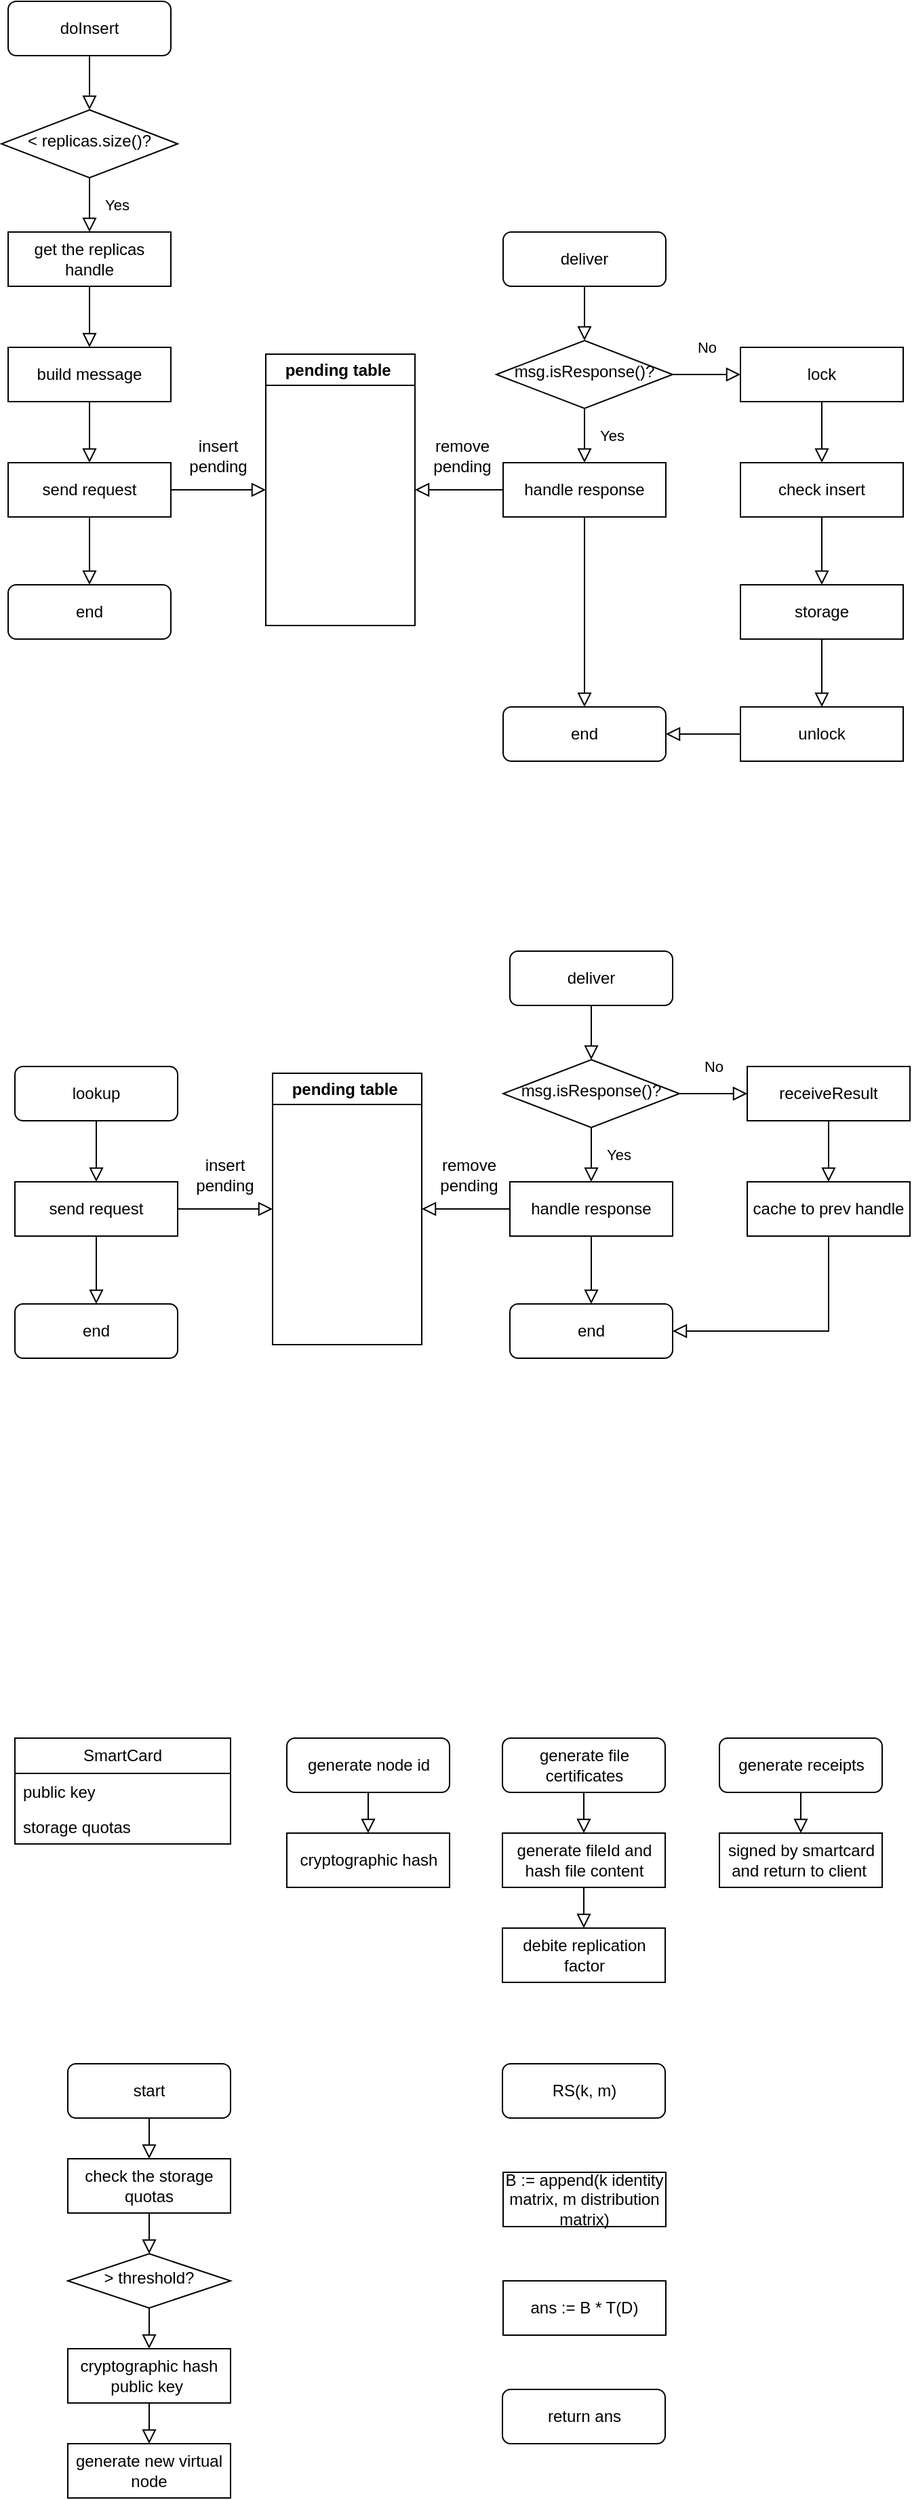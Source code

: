 <mxfile version="21.0.2" type="github">
  <diagram id="C5RBs43oDa-KdzZeNtuy" name="Page-1">
    <mxGraphModel dx="1075" dy="478" grid="1" gridSize="10" guides="1" tooltips="1" connect="1" arrows="1" fold="1" page="1" pageScale="1" pageWidth="827" pageHeight="1169" math="0" shadow="0">
      <root>
        <mxCell id="WIyWlLk6GJQsqaUBKTNV-0" />
        <mxCell id="WIyWlLk6GJQsqaUBKTNV-1" parent="WIyWlLk6GJQsqaUBKTNV-0" />
        <mxCell id="H5BLx-7K5FUIB1N3bR7o-39" value="" style="rounded=0;html=1;jettySize=auto;orthogonalLoop=1;fontSize=11;endArrow=block;endFill=0;endSize=8;strokeWidth=1;shadow=0;labelBackgroundColor=none;edgeStyle=orthogonalEdgeStyle;" parent="WIyWlLk6GJQsqaUBKTNV-1" source="H5BLx-7K5FUIB1N3bR7o-40" target="H5BLx-7K5FUIB1N3bR7o-42" edge="1">
          <mxGeometry relative="1" as="geometry" />
        </mxCell>
        <mxCell id="H5BLx-7K5FUIB1N3bR7o-40" value="doInsert" style="rounded=1;whiteSpace=wrap;html=1;fontSize=12;glass=0;strokeWidth=1;shadow=0;" parent="WIyWlLk6GJQsqaUBKTNV-1" vertex="1">
          <mxGeometry x="76" y="40" width="120" height="40" as="geometry" />
        </mxCell>
        <mxCell id="H5BLx-7K5FUIB1N3bR7o-41" value="Yes" style="rounded=0;html=1;jettySize=auto;orthogonalLoop=1;fontSize=11;endArrow=block;endFill=0;endSize=8;strokeWidth=1;shadow=0;labelBackgroundColor=none;edgeStyle=orthogonalEdgeStyle;" parent="WIyWlLk6GJQsqaUBKTNV-1" source="H5BLx-7K5FUIB1N3bR7o-42" target="H5BLx-7K5FUIB1N3bR7o-46" edge="1">
          <mxGeometry y="20" relative="1" as="geometry">
            <mxPoint as="offset" />
            <mxPoint x="136" y="240" as="targetPoint" />
          </mxGeometry>
        </mxCell>
        <mxCell id="H5BLx-7K5FUIB1N3bR7o-42" value="&amp;lt; replicas.size()?" style="rhombus;whiteSpace=wrap;html=1;shadow=0;fontFamily=Helvetica;fontSize=12;align=center;strokeWidth=1;spacing=6;spacingTop=-4;" parent="WIyWlLk6GJQsqaUBKTNV-1" vertex="1">
          <mxGeometry x="71" y="120" width="130" height="50" as="geometry" />
        </mxCell>
        <mxCell id="H5BLx-7K5FUIB1N3bR7o-43" value="" style="rounded=0;html=1;jettySize=auto;orthogonalLoop=1;fontSize=11;endArrow=block;endFill=0;endSize=8;strokeWidth=1;shadow=0;labelBackgroundColor=none;edgeStyle=orthogonalEdgeStyle;" parent="WIyWlLk6GJQsqaUBKTNV-1" source="H5BLx-7K5FUIB1N3bR7o-46" target="H5BLx-7K5FUIB1N3bR7o-47" edge="1">
          <mxGeometry y="20" relative="1" as="geometry">
            <mxPoint as="offset" />
            <mxPoint x="136" y="280" as="sourcePoint" />
            <mxPoint x="136" y="310" as="targetPoint" />
          </mxGeometry>
        </mxCell>
        <mxCell id="H5BLx-7K5FUIB1N3bR7o-44" value="" style="rounded=0;html=1;jettySize=auto;orthogonalLoop=1;fontSize=11;endArrow=block;endFill=0;endSize=8;strokeWidth=1;shadow=0;labelBackgroundColor=none;edgeStyle=orthogonalEdgeStyle;" parent="WIyWlLk6GJQsqaUBKTNV-1" source="H5BLx-7K5FUIB1N3bR7o-47" target="H5BLx-7K5FUIB1N3bR7o-48" edge="1">
          <mxGeometry y="20" relative="1" as="geometry">
            <mxPoint as="offset" />
            <mxPoint x="136" y="350" as="sourcePoint" />
            <mxPoint x="156" y="260" as="targetPoint" />
          </mxGeometry>
        </mxCell>
        <mxCell id="H5BLx-7K5FUIB1N3bR7o-45" value="end" style="rounded=1;whiteSpace=wrap;html=1;fontSize=12;glass=0;strokeWidth=1;shadow=0;" parent="WIyWlLk6GJQsqaUBKTNV-1" vertex="1">
          <mxGeometry x="76" y="470" width="120" height="40" as="geometry" />
        </mxCell>
        <mxCell id="H5BLx-7K5FUIB1N3bR7o-46" value="get the replicas handle" style="rounded=0;whiteSpace=wrap;html=1;" parent="WIyWlLk6GJQsqaUBKTNV-1" vertex="1">
          <mxGeometry x="76" y="210" width="120" height="40" as="geometry" />
        </mxCell>
        <mxCell id="H5BLx-7K5FUIB1N3bR7o-47" value="build message" style="rounded=0;whiteSpace=wrap;html=1;" parent="WIyWlLk6GJQsqaUBKTNV-1" vertex="1">
          <mxGeometry x="76" y="295" width="120" height="40" as="geometry" />
        </mxCell>
        <mxCell id="H5BLx-7K5FUIB1N3bR7o-48" value="send request" style="rounded=0;whiteSpace=wrap;html=1;" parent="WIyWlLk6GJQsqaUBKTNV-1" vertex="1">
          <mxGeometry x="76" y="380" width="120" height="40" as="geometry" />
        </mxCell>
        <mxCell id="H5BLx-7K5FUIB1N3bR7o-49" value="" style="rounded=0;html=1;jettySize=auto;orthogonalLoop=1;fontSize=11;endArrow=block;endFill=0;endSize=8;strokeWidth=1;shadow=0;labelBackgroundColor=none;edgeStyle=orthogonalEdgeStyle;" parent="WIyWlLk6GJQsqaUBKTNV-1" source="H5BLx-7K5FUIB1N3bR7o-48" target="H5BLx-7K5FUIB1N3bR7o-45" edge="1">
          <mxGeometry y="20" relative="1" as="geometry">
            <mxPoint as="offset" />
            <mxPoint x="146" y="360" as="sourcePoint" />
            <mxPoint x="146" y="390" as="targetPoint" />
          </mxGeometry>
        </mxCell>
        <mxCell id="H5BLx-7K5FUIB1N3bR7o-50" value="pending table&amp;nbsp;" style="swimlane;whiteSpace=wrap;html=1;" parent="WIyWlLk6GJQsqaUBKTNV-1" vertex="1">
          <mxGeometry x="266" y="300" width="110" height="200" as="geometry" />
        </mxCell>
        <mxCell id="H5BLx-7K5FUIB1N3bR7o-51" value="" style="rounded=0;html=1;jettySize=auto;orthogonalLoop=1;fontSize=11;endArrow=block;endFill=0;endSize=8;strokeWidth=1;shadow=0;labelBackgroundColor=none;edgeStyle=orthogonalEdgeStyle;exitX=1;exitY=0.5;exitDx=0;exitDy=0;" parent="WIyWlLk6GJQsqaUBKTNV-1" source="H5BLx-7K5FUIB1N3bR7o-48" target="H5BLx-7K5FUIB1N3bR7o-50" edge="1">
          <mxGeometry y="20" relative="1" as="geometry">
            <mxPoint as="offset" />
            <mxPoint x="146" y="360" as="sourcePoint" />
            <mxPoint x="146" y="390" as="targetPoint" />
          </mxGeometry>
        </mxCell>
        <mxCell id="H5BLx-7K5FUIB1N3bR7o-52" value="insert pending" style="text;html=1;strokeColor=none;fillColor=none;align=center;verticalAlign=middle;whiteSpace=wrap;rounded=0;" parent="WIyWlLk6GJQsqaUBKTNV-1" vertex="1">
          <mxGeometry x="201" y="360" width="60" height="30" as="geometry" />
        </mxCell>
        <mxCell id="H5BLx-7K5FUIB1N3bR7o-53" value="handle response" style="rounded=0;whiteSpace=wrap;html=1;" parent="WIyWlLk6GJQsqaUBKTNV-1" vertex="1">
          <mxGeometry x="441" y="380" width="120" height="40" as="geometry" />
        </mxCell>
        <mxCell id="H5BLx-7K5FUIB1N3bR7o-54" value="" style="rounded=0;html=1;jettySize=auto;orthogonalLoop=1;fontSize=11;endArrow=block;endFill=0;endSize=8;strokeWidth=1;shadow=0;labelBackgroundColor=none;edgeStyle=orthogonalEdgeStyle;entryX=1;entryY=0.5;entryDx=0;entryDy=0;" parent="WIyWlLk6GJQsqaUBKTNV-1" source="H5BLx-7K5FUIB1N3bR7o-53" target="H5BLx-7K5FUIB1N3bR7o-50" edge="1">
          <mxGeometry y="20" relative="1" as="geometry">
            <mxPoint as="offset" />
            <mxPoint x="206" y="410" as="sourcePoint" />
            <mxPoint x="306" y="410" as="targetPoint" />
          </mxGeometry>
        </mxCell>
        <mxCell id="H5BLx-7K5FUIB1N3bR7o-55" value="remove pending" style="text;html=1;strokeColor=none;fillColor=none;align=center;verticalAlign=middle;whiteSpace=wrap;rounded=0;" parent="WIyWlLk6GJQsqaUBKTNV-1" vertex="1">
          <mxGeometry x="381" y="360" width="60" height="30" as="geometry" />
        </mxCell>
        <mxCell id="H5BLx-7K5FUIB1N3bR7o-56" value="msg.isResponse()?" style="rhombus;whiteSpace=wrap;html=1;shadow=0;fontFamily=Helvetica;fontSize=12;align=center;strokeWidth=1;spacing=6;spacingTop=-4;" parent="WIyWlLk6GJQsqaUBKTNV-1" vertex="1">
          <mxGeometry x="436" y="290" width="130" height="50" as="geometry" />
        </mxCell>
        <mxCell id="H5BLx-7K5FUIB1N3bR7o-57" value="Yes" style="rounded=0;html=1;jettySize=auto;orthogonalLoop=1;fontSize=11;endArrow=block;endFill=0;endSize=8;strokeWidth=1;shadow=0;labelBackgroundColor=none;edgeStyle=orthogonalEdgeStyle;exitX=0.5;exitY=1;exitDx=0;exitDy=0;" parent="WIyWlLk6GJQsqaUBKTNV-1" source="H5BLx-7K5FUIB1N3bR7o-56" target="H5BLx-7K5FUIB1N3bR7o-53" edge="1">
          <mxGeometry y="20" relative="1" as="geometry">
            <mxPoint as="offset" />
            <mxPoint x="71" y="220" as="sourcePoint" />
            <mxPoint x="71" y="250" as="targetPoint" />
          </mxGeometry>
        </mxCell>
        <mxCell id="H5BLx-7K5FUIB1N3bR7o-58" value="deliver" style="rounded=1;whiteSpace=wrap;html=1;fontSize=12;glass=0;strokeWidth=1;shadow=0;" parent="WIyWlLk6GJQsqaUBKTNV-1" vertex="1">
          <mxGeometry x="441" y="210" width="120" height="40" as="geometry" />
        </mxCell>
        <mxCell id="H5BLx-7K5FUIB1N3bR7o-59" value="" style="rounded=0;html=1;jettySize=auto;orthogonalLoop=1;fontSize=11;endArrow=block;endFill=0;endSize=8;strokeWidth=1;shadow=0;labelBackgroundColor=none;edgeStyle=orthogonalEdgeStyle;exitX=0.5;exitY=1;exitDx=0;exitDy=0;entryX=0.5;entryY=0;entryDx=0;entryDy=0;" parent="WIyWlLk6GJQsqaUBKTNV-1" source="H5BLx-7K5FUIB1N3bR7o-58" target="H5BLx-7K5FUIB1N3bR7o-56" edge="1">
          <mxGeometry relative="1" as="geometry">
            <mxPoint x="71" y="90" as="sourcePoint" />
            <mxPoint x="71" y="130" as="targetPoint" />
          </mxGeometry>
        </mxCell>
        <mxCell id="H5BLx-7K5FUIB1N3bR7o-60" value="end" style="rounded=1;whiteSpace=wrap;html=1;fontSize=12;glass=0;strokeWidth=1;shadow=0;" parent="WIyWlLk6GJQsqaUBKTNV-1" vertex="1">
          <mxGeometry x="441" y="560" width="120" height="40" as="geometry" />
        </mxCell>
        <mxCell id="H5BLx-7K5FUIB1N3bR7o-61" value="" style="rounded=0;html=1;jettySize=auto;orthogonalLoop=1;fontSize=11;endArrow=block;endFill=0;endSize=8;strokeWidth=1;shadow=0;labelBackgroundColor=none;edgeStyle=orthogonalEdgeStyle;exitX=0.5;exitY=1;exitDx=0;exitDy=0;" parent="WIyWlLk6GJQsqaUBKTNV-1" source="H5BLx-7K5FUIB1N3bR7o-53" target="H5BLx-7K5FUIB1N3bR7o-60" edge="1">
          <mxGeometry y="20" relative="1" as="geometry">
            <mxPoint as="offset" />
            <mxPoint x="71" y="430" as="sourcePoint" />
            <mxPoint x="71" y="480" as="targetPoint" />
          </mxGeometry>
        </mxCell>
        <mxCell id="H5BLx-7K5FUIB1N3bR7o-62" value="check insert" style="rounded=0;whiteSpace=wrap;html=1;" parent="WIyWlLk6GJQsqaUBKTNV-1" vertex="1">
          <mxGeometry x="616" y="380" width="120" height="40" as="geometry" />
        </mxCell>
        <mxCell id="H5BLx-7K5FUIB1N3bR7o-63" value="lock" style="rounded=0;whiteSpace=wrap;html=1;" parent="WIyWlLk6GJQsqaUBKTNV-1" vertex="1">
          <mxGeometry x="616" y="295" width="120" height="40" as="geometry" />
        </mxCell>
        <mxCell id="H5BLx-7K5FUIB1N3bR7o-64" value="No" style="rounded=0;html=1;jettySize=auto;orthogonalLoop=1;fontSize=11;endArrow=block;endFill=0;endSize=8;strokeWidth=1;shadow=0;labelBackgroundColor=none;edgeStyle=orthogonalEdgeStyle;exitX=1;exitY=0.5;exitDx=0;exitDy=0;" parent="WIyWlLk6GJQsqaUBKTNV-1" source="H5BLx-7K5FUIB1N3bR7o-56" target="H5BLx-7K5FUIB1N3bR7o-63" edge="1">
          <mxGeometry y="20" relative="1" as="geometry">
            <mxPoint as="offset" />
            <mxPoint x="511" y="350" as="sourcePoint" />
            <mxPoint x="511" y="390" as="targetPoint" />
          </mxGeometry>
        </mxCell>
        <mxCell id="H5BLx-7K5FUIB1N3bR7o-65" value="storage" style="rounded=0;whiteSpace=wrap;html=1;" parent="WIyWlLk6GJQsqaUBKTNV-1" vertex="1">
          <mxGeometry x="616" y="470" width="120" height="40" as="geometry" />
        </mxCell>
        <mxCell id="H5BLx-7K5FUIB1N3bR7o-66" value="" style="rounded=0;html=1;jettySize=auto;orthogonalLoop=1;fontSize=11;endArrow=block;endFill=0;endSize=8;strokeWidth=1;shadow=0;labelBackgroundColor=none;edgeStyle=orthogonalEdgeStyle;exitX=0.5;exitY=1;exitDx=0;exitDy=0;entryX=0.5;entryY=0;entryDx=0;entryDy=0;" parent="WIyWlLk6GJQsqaUBKTNV-1" source="H5BLx-7K5FUIB1N3bR7o-63" target="H5BLx-7K5FUIB1N3bR7o-62" edge="1">
          <mxGeometry y="20" relative="1" as="geometry">
            <mxPoint as="offset" />
            <mxPoint x="511" y="430" as="sourcePoint" />
            <mxPoint x="511" y="480" as="targetPoint" />
          </mxGeometry>
        </mxCell>
        <mxCell id="H5BLx-7K5FUIB1N3bR7o-67" value="" style="rounded=0;html=1;jettySize=auto;orthogonalLoop=1;fontSize=11;endArrow=block;endFill=0;endSize=8;strokeWidth=1;shadow=0;labelBackgroundColor=none;edgeStyle=orthogonalEdgeStyle;exitX=0.5;exitY=1;exitDx=0;exitDy=0;" parent="WIyWlLk6GJQsqaUBKTNV-1" source="H5BLx-7K5FUIB1N3bR7o-62" target="H5BLx-7K5FUIB1N3bR7o-65" edge="1">
          <mxGeometry y="20" relative="1" as="geometry">
            <mxPoint as="offset" />
            <mxPoint x="686" y="345" as="sourcePoint" />
            <mxPoint x="686" y="390" as="targetPoint" />
          </mxGeometry>
        </mxCell>
        <mxCell id="H5BLx-7K5FUIB1N3bR7o-68" value="" style="rounded=0;html=1;jettySize=auto;orthogonalLoop=1;fontSize=11;endArrow=block;endFill=0;endSize=8;strokeWidth=1;shadow=0;labelBackgroundColor=none;edgeStyle=orthogonalEdgeStyle;exitX=0.5;exitY=1;exitDx=0;exitDy=0;entryX=0.5;entryY=0;entryDx=0;entryDy=0;" parent="WIyWlLk6GJQsqaUBKTNV-1" source="H5BLx-7K5FUIB1N3bR7o-65" target="H5BLx-7K5FUIB1N3bR7o-69" edge="1">
          <mxGeometry y="20" relative="1" as="geometry">
            <mxPoint as="offset" />
            <mxPoint x="686" y="430" as="sourcePoint" />
            <mxPoint x="686" y="480" as="targetPoint" />
          </mxGeometry>
        </mxCell>
        <mxCell id="H5BLx-7K5FUIB1N3bR7o-69" value="unlock" style="rounded=0;whiteSpace=wrap;html=1;" parent="WIyWlLk6GJQsqaUBKTNV-1" vertex="1">
          <mxGeometry x="616" y="560" width="120" height="40" as="geometry" />
        </mxCell>
        <mxCell id="H5BLx-7K5FUIB1N3bR7o-70" value="" style="rounded=0;html=1;jettySize=auto;orthogonalLoop=1;fontSize=11;endArrow=block;endFill=0;endSize=8;strokeWidth=1;shadow=0;labelBackgroundColor=none;edgeStyle=orthogonalEdgeStyle;exitX=0;exitY=0.5;exitDx=0;exitDy=0;" parent="WIyWlLk6GJQsqaUBKTNV-1" source="H5BLx-7K5FUIB1N3bR7o-69" target="H5BLx-7K5FUIB1N3bR7o-60" edge="1">
          <mxGeometry y="20" relative="1" as="geometry">
            <mxPoint as="offset" />
            <mxPoint x="686" y="520" as="sourcePoint" />
            <mxPoint x="686" y="570" as="targetPoint" />
          </mxGeometry>
        </mxCell>
        <mxCell id="H5BLx-7K5FUIB1N3bR7o-72" value="lookup" style="rounded=1;whiteSpace=wrap;html=1;fontSize=12;glass=0;strokeWidth=1;shadow=0;" parent="WIyWlLk6GJQsqaUBKTNV-1" vertex="1">
          <mxGeometry x="81" y="825" width="120" height="40" as="geometry" />
        </mxCell>
        <mxCell id="H5BLx-7K5FUIB1N3bR7o-76" value="" style="rounded=0;html=1;jettySize=auto;orthogonalLoop=1;fontSize=11;endArrow=block;endFill=0;endSize=8;strokeWidth=1;shadow=0;labelBackgroundColor=none;edgeStyle=orthogonalEdgeStyle;exitX=0.5;exitY=1;exitDx=0;exitDy=0;" parent="WIyWlLk6GJQsqaUBKTNV-1" source="H5BLx-7K5FUIB1N3bR7o-72" target="H5BLx-7K5FUIB1N3bR7o-80" edge="1">
          <mxGeometry y="20" relative="1" as="geometry">
            <mxPoint as="offset" />
            <mxPoint x="141" y="865" as="sourcePoint" />
            <mxPoint x="161" y="790" as="targetPoint" />
          </mxGeometry>
        </mxCell>
        <mxCell id="H5BLx-7K5FUIB1N3bR7o-77" value="end" style="rounded=1;whiteSpace=wrap;html=1;fontSize=12;glass=0;strokeWidth=1;shadow=0;" parent="WIyWlLk6GJQsqaUBKTNV-1" vertex="1">
          <mxGeometry x="81" y="1000" width="120" height="40" as="geometry" />
        </mxCell>
        <mxCell id="H5BLx-7K5FUIB1N3bR7o-80" value="send request" style="rounded=0;whiteSpace=wrap;html=1;" parent="WIyWlLk6GJQsqaUBKTNV-1" vertex="1">
          <mxGeometry x="81" y="910" width="120" height="40" as="geometry" />
        </mxCell>
        <mxCell id="H5BLx-7K5FUIB1N3bR7o-81" value="" style="rounded=0;html=1;jettySize=auto;orthogonalLoop=1;fontSize=11;endArrow=block;endFill=0;endSize=8;strokeWidth=1;shadow=0;labelBackgroundColor=none;edgeStyle=orthogonalEdgeStyle;" parent="WIyWlLk6GJQsqaUBKTNV-1" source="H5BLx-7K5FUIB1N3bR7o-80" target="H5BLx-7K5FUIB1N3bR7o-77" edge="1">
          <mxGeometry y="20" relative="1" as="geometry">
            <mxPoint as="offset" />
            <mxPoint x="151" y="890" as="sourcePoint" />
            <mxPoint x="151" y="920" as="targetPoint" />
          </mxGeometry>
        </mxCell>
        <mxCell id="H5BLx-7K5FUIB1N3bR7o-82" value="pending table&amp;nbsp;" style="swimlane;whiteSpace=wrap;html=1;" parent="WIyWlLk6GJQsqaUBKTNV-1" vertex="1">
          <mxGeometry x="271" y="830" width="110" height="200" as="geometry" />
        </mxCell>
        <mxCell id="H5BLx-7K5FUIB1N3bR7o-83" value="" style="rounded=0;html=1;jettySize=auto;orthogonalLoop=1;fontSize=11;endArrow=block;endFill=0;endSize=8;strokeWidth=1;shadow=0;labelBackgroundColor=none;edgeStyle=orthogonalEdgeStyle;exitX=1;exitY=0.5;exitDx=0;exitDy=0;" parent="WIyWlLk6GJQsqaUBKTNV-1" source="H5BLx-7K5FUIB1N3bR7o-80" target="H5BLx-7K5FUIB1N3bR7o-82" edge="1">
          <mxGeometry y="20" relative="1" as="geometry">
            <mxPoint as="offset" />
            <mxPoint x="151" y="890" as="sourcePoint" />
            <mxPoint x="151" y="920" as="targetPoint" />
          </mxGeometry>
        </mxCell>
        <mxCell id="H5BLx-7K5FUIB1N3bR7o-84" value="insert pending" style="text;html=1;strokeColor=none;fillColor=none;align=center;verticalAlign=middle;whiteSpace=wrap;rounded=0;" parent="WIyWlLk6GJQsqaUBKTNV-1" vertex="1">
          <mxGeometry x="206" y="890" width="60" height="30" as="geometry" />
        </mxCell>
        <mxCell id="H5BLx-7K5FUIB1N3bR7o-85" value="handle response" style="rounded=0;whiteSpace=wrap;html=1;" parent="WIyWlLk6GJQsqaUBKTNV-1" vertex="1">
          <mxGeometry x="446" y="910" width="120" height="40" as="geometry" />
        </mxCell>
        <mxCell id="H5BLx-7K5FUIB1N3bR7o-86" value="" style="rounded=0;html=1;jettySize=auto;orthogonalLoop=1;fontSize=11;endArrow=block;endFill=0;endSize=8;strokeWidth=1;shadow=0;labelBackgroundColor=none;edgeStyle=orthogonalEdgeStyle;entryX=1;entryY=0.5;entryDx=0;entryDy=0;" parent="WIyWlLk6GJQsqaUBKTNV-1" source="H5BLx-7K5FUIB1N3bR7o-85" target="H5BLx-7K5FUIB1N3bR7o-82" edge="1">
          <mxGeometry y="20" relative="1" as="geometry">
            <mxPoint as="offset" />
            <mxPoint x="211" y="940" as="sourcePoint" />
            <mxPoint x="311" y="940" as="targetPoint" />
          </mxGeometry>
        </mxCell>
        <mxCell id="H5BLx-7K5FUIB1N3bR7o-87" value="remove pending" style="text;html=1;strokeColor=none;fillColor=none;align=center;verticalAlign=middle;whiteSpace=wrap;rounded=0;" parent="WIyWlLk6GJQsqaUBKTNV-1" vertex="1">
          <mxGeometry x="386" y="890" width="60" height="30" as="geometry" />
        </mxCell>
        <mxCell id="H5BLx-7K5FUIB1N3bR7o-88" value="msg.isResponse()?" style="rhombus;whiteSpace=wrap;html=1;shadow=0;fontFamily=Helvetica;fontSize=12;align=center;strokeWidth=1;spacing=6;spacingTop=-4;" parent="WIyWlLk6GJQsqaUBKTNV-1" vertex="1">
          <mxGeometry x="441" y="820" width="130" height="50" as="geometry" />
        </mxCell>
        <mxCell id="H5BLx-7K5FUIB1N3bR7o-89" value="Yes" style="rounded=0;html=1;jettySize=auto;orthogonalLoop=1;fontSize=11;endArrow=block;endFill=0;endSize=8;strokeWidth=1;shadow=0;labelBackgroundColor=none;edgeStyle=orthogonalEdgeStyle;exitX=0.5;exitY=1;exitDx=0;exitDy=0;" parent="WIyWlLk6GJQsqaUBKTNV-1" source="H5BLx-7K5FUIB1N3bR7o-88" target="H5BLx-7K5FUIB1N3bR7o-85" edge="1">
          <mxGeometry y="20" relative="1" as="geometry">
            <mxPoint as="offset" />
            <mxPoint x="76" y="750" as="sourcePoint" />
            <mxPoint x="76" y="780" as="targetPoint" />
          </mxGeometry>
        </mxCell>
        <mxCell id="H5BLx-7K5FUIB1N3bR7o-90" value="deliver" style="rounded=1;whiteSpace=wrap;html=1;fontSize=12;glass=0;strokeWidth=1;shadow=0;" parent="WIyWlLk6GJQsqaUBKTNV-1" vertex="1">
          <mxGeometry x="446" y="740" width="120" height="40" as="geometry" />
        </mxCell>
        <mxCell id="H5BLx-7K5FUIB1N3bR7o-91" value="" style="rounded=0;html=1;jettySize=auto;orthogonalLoop=1;fontSize=11;endArrow=block;endFill=0;endSize=8;strokeWidth=1;shadow=0;labelBackgroundColor=none;edgeStyle=orthogonalEdgeStyle;exitX=0.5;exitY=1;exitDx=0;exitDy=0;entryX=0.5;entryY=0;entryDx=0;entryDy=0;" parent="WIyWlLk6GJQsqaUBKTNV-1" source="H5BLx-7K5FUIB1N3bR7o-90" target="H5BLx-7K5FUIB1N3bR7o-88" edge="1">
          <mxGeometry relative="1" as="geometry">
            <mxPoint x="76" y="620" as="sourcePoint" />
            <mxPoint x="76" y="660" as="targetPoint" />
          </mxGeometry>
        </mxCell>
        <mxCell id="H5BLx-7K5FUIB1N3bR7o-92" value="end" style="rounded=1;whiteSpace=wrap;html=1;fontSize=12;glass=0;strokeWidth=1;shadow=0;" parent="WIyWlLk6GJQsqaUBKTNV-1" vertex="1">
          <mxGeometry x="446" y="1000" width="120" height="40" as="geometry" />
        </mxCell>
        <mxCell id="H5BLx-7K5FUIB1N3bR7o-93" value="" style="rounded=0;html=1;jettySize=auto;orthogonalLoop=1;fontSize=11;endArrow=block;endFill=0;endSize=8;strokeWidth=1;shadow=0;labelBackgroundColor=none;edgeStyle=orthogonalEdgeStyle;exitX=0.5;exitY=1;exitDx=0;exitDy=0;" parent="WIyWlLk6GJQsqaUBKTNV-1" source="H5BLx-7K5FUIB1N3bR7o-85" target="H5BLx-7K5FUIB1N3bR7o-92" edge="1">
          <mxGeometry y="20" relative="1" as="geometry">
            <mxPoint as="offset" />
            <mxPoint x="76" y="960" as="sourcePoint" />
            <mxPoint x="76" y="1010" as="targetPoint" />
            <Array as="points">
              <mxPoint x="506" y="1010" />
              <mxPoint x="506" y="1010" />
            </Array>
          </mxGeometry>
        </mxCell>
        <mxCell id="H5BLx-7K5FUIB1N3bR7o-95" value="receiveResult" style="rounded=0;whiteSpace=wrap;html=1;" parent="WIyWlLk6GJQsqaUBKTNV-1" vertex="1">
          <mxGeometry x="621" y="825" width="120" height="40" as="geometry" />
        </mxCell>
        <mxCell id="H5BLx-7K5FUIB1N3bR7o-96" value="No" style="rounded=0;html=1;jettySize=auto;orthogonalLoop=1;fontSize=11;endArrow=block;endFill=0;endSize=8;strokeWidth=1;shadow=0;labelBackgroundColor=none;edgeStyle=orthogonalEdgeStyle;exitX=1;exitY=0.5;exitDx=0;exitDy=0;" parent="WIyWlLk6GJQsqaUBKTNV-1" source="H5BLx-7K5FUIB1N3bR7o-88" target="H5BLx-7K5FUIB1N3bR7o-95" edge="1">
          <mxGeometry y="20" relative="1" as="geometry">
            <mxPoint as="offset" />
            <mxPoint x="516" y="880" as="sourcePoint" />
            <mxPoint x="516" y="920" as="targetPoint" />
          </mxGeometry>
        </mxCell>
        <mxCell id="H5BLx-7K5FUIB1N3bR7o-98" value="" style="rounded=0;html=1;jettySize=auto;orthogonalLoop=1;fontSize=11;endArrow=block;endFill=0;endSize=8;strokeWidth=1;shadow=0;labelBackgroundColor=none;edgeStyle=orthogonalEdgeStyle;exitX=0.5;exitY=1;exitDx=0;exitDy=0;entryX=0.5;entryY=0;entryDx=0;entryDy=0;" parent="WIyWlLk6GJQsqaUBKTNV-1" source="H5BLx-7K5FUIB1N3bR7o-95" target="H5BLx-7K5FUIB1N3bR7o-101" edge="1">
          <mxGeometry y="20" relative="1" as="geometry">
            <mxPoint as="offset" />
            <mxPoint x="516" y="960" as="sourcePoint" />
            <mxPoint x="681" y="910" as="targetPoint" />
          </mxGeometry>
        </mxCell>
        <mxCell id="H5BLx-7K5FUIB1N3bR7o-101" value="cache to prev handle" style="rounded=0;whiteSpace=wrap;html=1;" parent="WIyWlLk6GJQsqaUBKTNV-1" vertex="1">
          <mxGeometry x="621" y="910" width="120" height="40" as="geometry" />
        </mxCell>
        <mxCell id="H5BLx-7K5FUIB1N3bR7o-102" value="" style="rounded=0;html=1;jettySize=auto;orthogonalLoop=1;fontSize=11;endArrow=block;endFill=0;endSize=8;strokeWidth=1;shadow=0;labelBackgroundColor=none;edgeStyle=orthogonalEdgeStyle;exitX=0.5;exitY=1;exitDx=0;exitDy=0;entryX=1;entryY=0.5;entryDx=0;entryDy=0;" parent="WIyWlLk6GJQsqaUBKTNV-1" source="H5BLx-7K5FUIB1N3bR7o-101" target="H5BLx-7K5FUIB1N3bR7o-92" edge="1">
          <mxGeometry y="20" relative="1" as="geometry">
            <mxPoint as="offset" />
            <mxPoint x="691" y="1050" as="sourcePoint" />
            <mxPoint x="691" y="1100" as="targetPoint" />
          </mxGeometry>
        </mxCell>
        <mxCell id="PD56PSS97TspCExDtCee-0" value="generate node id" style="rounded=1;whiteSpace=wrap;html=1;fontSize=12;glass=0;strokeWidth=1;shadow=0;" vertex="1" parent="WIyWlLk6GJQsqaUBKTNV-1">
          <mxGeometry x="281.5" y="1320" width="120" height="40" as="geometry" />
        </mxCell>
        <mxCell id="PD56PSS97TspCExDtCee-1" value="generate file certificates" style="rounded=1;whiteSpace=wrap;html=1;fontSize=12;glass=0;strokeWidth=1;shadow=0;" vertex="1" parent="WIyWlLk6GJQsqaUBKTNV-1">
          <mxGeometry x="440.5" y="1320" width="120" height="40" as="geometry" />
        </mxCell>
        <mxCell id="PD56PSS97TspCExDtCee-2" value="cryptographic hash" style="rounded=0;whiteSpace=wrap;html=1;" vertex="1" parent="WIyWlLk6GJQsqaUBKTNV-1">
          <mxGeometry x="281.5" y="1390" width="120" height="40" as="geometry" />
        </mxCell>
        <mxCell id="PD56PSS97TspCExDtCee-4" value="" style="rounded=0;html=1;jettySize=auto;orthogonalLoop=1;fontSize=11;endArrow=block;endFill=0;endSize=8;strokeWidth=1;shadow=0;labelBackgroundColor=none;edgeStyle=orthogonalEdgeStyle;exitX=0.5;exitY=1;exitDx=0;exitDy=0;" edge="1" parent="WIyWlLk6GJQsqaUBKTNV-1" source="PD56PSS97TspCExDtCee-0" target="PD56PSS97TspCExDtCee-2">
          <mxGeometry y="20" relative="1" as="geometry">
            <mxPoint as="offset" />
            <mxPoint x="351.5" y="1120" as="sourcePoint" />
            <mxPoint x="351.5" y="1170" as="targetPoint" />
          </mxGeometry>
        </mxCell>
        <mxCell id="PD56PSS97TspCExDtCee-23" value="generate fileId and hash file content" style="rounded=0;whiteSpace=wrap;html=1;" vertex="1" parent="WIyWlLk6GJQsqaUBKTNV-1">
          <mxGeometry x="440.5" y="1390" width="120" height="40" as="geometry" />
        </mxCell>
        <mxCell id="PD56PSS97TspCExDtCee-27" value="debite replication factor" style="rounded=0;whiteSpace=wrap;html=1;" vertex="1" parent="WIyWlLk6GJQsqaUBKTNV-1">
          <mxGeometry x="440.5" y="1460" width="120" height="40" as="geometry" />
        </mxCell>
        <mxCell id="PD56PSS97TspCExDtCee-29" value="" style="rounded=0;html=1;jettySize=auto;orthogonalLoop=1;fontSize=11;endArrow=block;endFill=0;endSize=8;strokeWidth=1;shadow=0;labelBackgroundColor=none;edgeStyle=orthogonalEdgeStyle;exitX=0.5;exitY=1;exitDx=0;exitDy=0;" edge="1" parent="WIyWlLk6GJQsqaUBKTNV-1" source="PD56PSS97TspCExDtCee-1" target="PD56PSS97TspCExDtCee-23">
          <mxGeometry y="20" relative="1" as="geometry">
            <mxPoint as="offset" />
            <mxPoint x="111.5" y="1370" as="sourcePoint" />
            <mxPoint x="111.5" y="1410" as="targetPoint" />
          </mxGeometry>
        </mxCell>
        <mxCell id="PD56PSS97TspCExDtCee-30" value="" style="rounded=0;html=1;jettySize=auto;orthogonalLoop=1;fontSize=11;endArrow=block;endFill=0;endSize=8;strokeWidth=1;shadow=0;labelBackgroundColor=none;edgeStyle=orthogonalEdgeStyle;exitX=0.5;exitY=1;exitDx=0;exitDy=0;entryX=0.5;entryY=0;entryDx=0;entryDy=0;" edge="1" parent="WIyWlLk6GJQsqaUBKTNV-1" source="PD56PSS97TspCExDtCee-23" target="PD56PSS97TspCExDtCee-27">
          <mxGeometry y="20" relative="1" as="geometry">
            <mxPoint as="offset" />
            <mxPoint x="550.5" y="1370" as="sourcePoint" />
            <mxPoint x="550.5" y="1410" as="targetPoint" />
          </mxGeometry>
        </mxCell>
        <mxCell id="PD56PSS97TspCExDtCee-32" value="SmartCard" style="swimlane;fontStyle=0;childLayout=stackLayout;horizontal=1;startSize=26;fillColor=none;horizontalStack=0;resizeParent=1;resizeParentMax=0;resizeLast=0;collapsible=1;marginBottom=0;whiteSpace=wrap;html=1;" vertex="1" parent="WIyWlLk6GJQsqaUBKTNV-1">
          <mxGeometry x="81" y="1320" width="159" height="78" as="geometry" />
        </mxCell>
        <mxCell id="PD56PSS97TspCExDtCee-33" value="public key" style="text;strokeColor=none;fillColor=none;align=left;verticalAlign=top;spacingLeft=4;spacingRight=4;overflow=hidden;rotatable=0;points=[[0,0.5],[1,0.5]];portConstraint=eastwest;whiteSpace=wrap;html=1;" vertex="1" parent="PD56PSS97TspCExDtCee-32">
          <mxGeometry y="26" width="159" height="26" as="geometry" />
        </mxCell>
        <mxCell id="PD56PSS97TspCExDtCee-34" value="storage quotas" style="text;strokeColor=none;fillColor=none;align=left;verticalAlign=top;spacingLeft=4;spacingRight=4;overflow=hidden;rotatable=0;points=[[0,0.5],[1,0.5]];portConstraint=eastwest;whiteSpace=wrap;html=1;" vertex="1" parent="PD56PSS97TspCExDtCee-32">
          <mxGeometry y="52" width="159" height="26" as="geometry" />
        </mxCell>
        <mxCell id="PD56PSS97TspCExDtCee-39" value="generate receipts" style="rounded=1;whiteSpace=wrap;html=1;fontSize=12;glass=0;strokeWidth=1;shadow=0;" vertex="1" parent="WIyWlLk6GJQsqaUBKTNV-1">
          <mxGeometry x="600.5" y="1320" width="120" height="40" as="geometry" />
        </mxCell>
        <mxCell id="PD56PSS97TspCExDtCee-42" value="signed by smartcard and return to client&amp;nbsp;" style="rounded=0;whiteSpace=wrap;html=1;" vertex="1" parent="WIyWlLk6GJQsqaUBKTNV-1">
          <mxGeometry x="600.5" y="1390" width="120" height="40" as="geometry" />
        </mxCell>
        <mxCell id="PD56PSS97TspCExDtCee-44" value="" style="rounded=0;html=1;jettySize=auto;orthogonalLoop=1;fontSize=11;endArrow=block;endFill=0;endSize=8;strokeWidth=1;shadow=0;labelBackgroundColor=none;edgeStyle=orthogonalEdgeStyle;exitX=0.5;exitY=1;exitDx=0;exitDy=0;entryX=0.5;entryY=0;entryDx=0;entryDy=0;" edge="1" parent="WIyWlLk6GJQsqaUBKTNV-1" source="PD56PSS97TspCExDtCee-39" target="PD56PSS97TspCExDtCee-42">
          <mxGeometry y="20" relative="1" as="geometry">
            <mxPoint as="offset" />
            <mxPoint x="670.5" y="1210" as="sourcePoint" />
            <mxPoint x="670.5" y="1240" as="targetPoint" />
          </mxGeometry>
        </mxCell>
        <mxCell id="PD56PSS97TspCExDtCee-48" value="start" style="rounded=1;whiteSpace=wrap;html=1;fontSize=12;glass=0;strokeWidth=1;shadow=0;" vertex="1" parent="WIyWlLk6GJQsqaUBKTNV-1">
          <mxGeometry x="120" y="1560" width="120" height="40" as="geometry" />
        </mxCell>
        <mxCell id="PD56PSS97TspCExDtCee-49" value="check the storage quotas" style="rounded=0;whiteSpace=wrap;html=1;" vertex="1" parent="WIyWlLk6GJQsqaUBKTNV-1">
          <mxGeometry x="120" y="1630" width="120" height="40" as="geometry" />
        </mxCell>
        <mxCell id="PD56PSS97TspCExDtCee-50" value="" style="rounded=0;html=1;jettySize=auto;orthogonalLoop=1;fontSize=11;endArrow=block;endFill=0;endSize=8;strokeWidth=1;shadow=0;labelBackgroundColor=none;edgeStyle=orthogonalEdgeStyle;exitX=0.5;exitY=1;exitDx=0;exitDy=0;" edge="1" parent="WIyWlLk6GJQsqaUBKTNV-1" source="PD56PSS97TspCExDtCee-48" target="PD56PSS97TspCExDtCee-49">
          <mxGeometry y="20" relative="1" as="geometry">
            <mxPoint as="offset" />
            <mxPoint x="190" y="1360" as="sourcePoint" />
            <mxPoint x="190" y="1410" as="targetPoint" />
          </mxGeometry>
        </mxCell>
        <mxCell id="PD56PSS97TspCExDtCee-51" value="&amp;gt; threshold?" style="rhombus;whiteSpace=wrap;html=1;shadow=0;fontFamily=Helvetica;fontSize=12;align=center;strokeWidth=1;spacing=6;spacingTop=-4;" vertex="1" parent="WIyWlLk6GJQsqaUBKTNV-1">
          <mxGeometry x="120" y="1700" width="120" height="40" as="geometry" />
        </mxCell>
        <mxCell id="PD56PSS97TspCExDtCee-52" value="" style="rounded=0;html=1;jettySize=auto;orthogonalLoop=1;fontSize=11;endArrow=block;endFill=0;endSize=8;strokeWidth=1;shadow=0;labelBackgroundColor=none;edgeStyle=orthogonalEdgeStyle;exitX=0.5;exitY=1;exitDx=0;exitDy=0;entryX=0.5;entryY=0;entryDx=0;entryDy=0;" edge="1" parent="WIyWlLk6GJQsqaUBKTNV-1" source="PD56PSS97TspCExDtCee-49" target="PD56PSS97TspCExDtCee-51">
          <mxGeometry y="20" relative="1" as="geometry">
            <mxPoint as="offset" />
            <mxPoint x="190" y="1610" as="sourcePoint" />
            <mxPoint x="190" y="1650" as="targetPoint" />
          </mxGeometry>
        </mxCell>
        <mxCell id="PD56PSS97TspCExDtCee-53" value="" style="rounded=0;html=1;jettySize=auto;orthogonalLoop=1;fontSize=11;endArrow=block;endFill=0;endSize=8;strokeWidth=1;shadow=0;labelBackgroundColor=none;edgeStyle=orthogonalEdgeStyle;exitX=0.5;exitY=1;exitDx=0;exitDy=0;entryX=0.5;entryY=0;entryDx=0;entryDy=0;" edge="1" parent="WIyWlLk6GJQsqaUBKTNV-1" source="PD56PSS97TspCExDtCee-51" target="PD56PSS97TspCExDtCee-55">
          <mxGeometry y="20" relative="1" as="geometry">
            <mxPoint as="offset" />
            <mxPoint x="190" y="1690" as="sourcePoint" />
            <mxPoint x="180" y="1800" as="targetPoint" />
          </mxGeometry>
        </mxCell>
        <mxCell id="PD56PSS97TspCExDtCee-54" value="generate new virtual node" style="rounded=0;whiteSpace=wrap;html=1;" vertex="1" parent="WIyWlLk6GJQsqaUBKTNV-1">
          <mxGeometry x="120" y="1840" width="120" height="40" as="geometry" />
        </mxCell>
        <mxCell id="PD56PSS97TspCExDtCee-55" value="cryptographic hash public key&amp;nbsp;" style="rounded=0;whiteSpace=wrap;html=1;" vertex="1" parent="WIyWlLk6GJQsqaUBKTNV-1">
          <mxGeometry x="120" y="1770" width="120" height="40" as="geometry" />
        </mxCell>
        <mxCell id="PD56PSS97TspCExDtCee-56" value="" style="rounded=0;html=1;jettySize=auto;orthogonalLoop=1;fontSize=11;endArrow=block;endFill=0;endSize=8;strokeWidth=1;shadow=0;labelBackgroundColor=none;edgeStyle=orthogonalEdgeStyle;exitX=0.5;exitY=1;exitDx=0;exitDy=0;entryX=0.5;entryY=0;entryDx=0;entryDy=0;" edge="1" parent="WIyWlLk6GJQsqaUBKTNV-1" source="PD56PSS97TspCExDtCee-55" target="PD56PSS97TspCExDtCee-54">
          <mxGeometry y="20" relative="1" as="geometry">
            <mxPoint as="offset" />
            <mxPoint x="190" y="1750" as="sourcePoint" />
            <mxPoint x="190" y="1780" as="targetPoint" />
          </mxGeometry>
        </mxCell>
        <mxCell id="PD56PSS97TspCExDtCee-59" value="RS(k, m)" style="rounded=1;whiteSpace=wrap;html=1;fontSize=12;glass=0;strokeWidth=1;shadow=0;" vertex="1" parent="WIyWlLk6GJQsqaUBKTNV-1">
          <mxGeometry x="440.5" y="1560" width="120" height="40" as="geometry" />
        </mxCell>
        <mxCell id="PD56PSS97TspCExDtCee-60" value="B := append(k identity matrix, m distribution matrix)" style="rounded=0;whiteSpace=wrap;html=1;" vertex="1" parent="WIyWlLk6GJQsqaUBKTNV-1">
          <mxGeometry x="441" y="1640" width="120" height="40" as="geometry" />
        </mxCell>
        <mxCell id="PD56PSS97TspCExDtCee-61" value="ans := B * T(D)" style="rounded=0;whiteSpace=wrap;html=1;" vertex="1" parent="WIyWlLk6GJQsqaUBKTNV-1">
          <mxGeometry x="441" y="1720" width="120" height="40" as="geometry" />
        </mxCell>
        <mxCell id="PD56PSS97TspCExDtCee-62" value="return ans" style="rounded=1;whiteSpace=wrap;html=1;fontSize=12;glass=0;strokeWidth=1;shadow=0;" vertex="1" parent="WIyWlLk6GJQsqaUBKTNV-1">
          <mxGeometry x="440.5" y="1800" width="120" height="40" as="geometry" />
        </mxCell>
      </root>
    </mxGraphModel>
  </diagram>
</mxfile>
